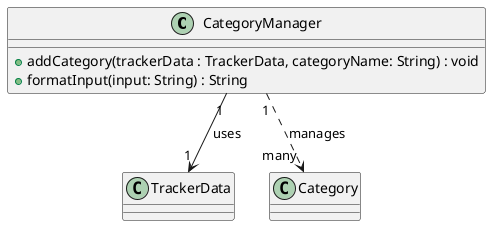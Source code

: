 @startuml
'https://plantuml.com/class-diagram

class CategoryManager {
    + addCategory(trackerData : TrackerData, categoryName: String) : void
    + formatInput(input: String) : String
}

CategoryManager "1" --> "1" TrackerData : uses
CategoryManager "1" ..> "many" Category : manages

@enduml